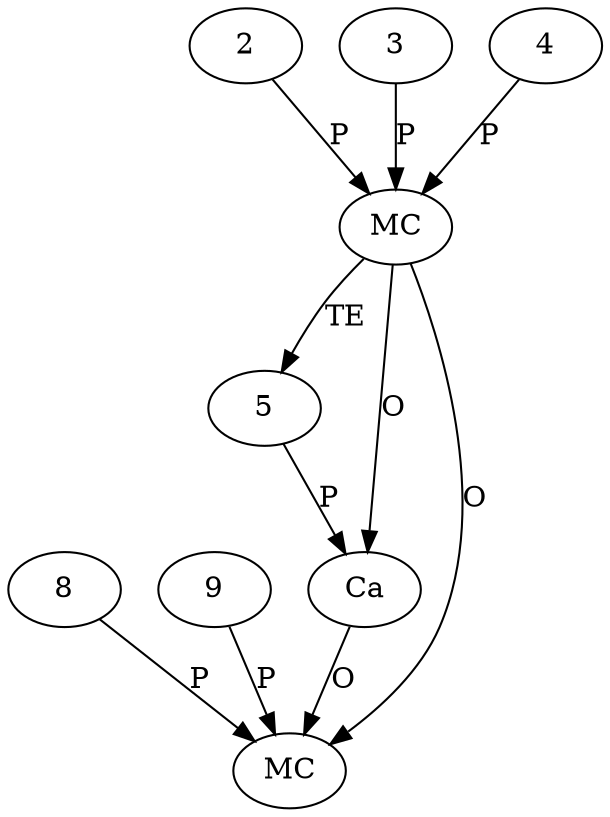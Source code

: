 digraph "AUG" {

  1 [ label="MC" s="add()" t="ArrayUtils" l="418" ];
  2 [ t="double[]" n="dummy_" ];
  3 [ t="long[]" n="dummy_" ];
  4 [ t="char" v="'c'" ];
  5 [ t="IndexOutOfBoundsException" n="e" ];
  6 [ label="MC" s="equals()" t="Arrays" l="559" ];
  7 [ label="Ca" t="IndexOutOfBoundsException" ];
  8 [ t="long[]" n="dummy_" ];
  9 [ t="long[]" n="dummy_" ];
  2 -> 1 [ label="P" ];
  3 -> 1 [ label="P" ];
  4 -> 1 [ label="P" ];
  1 -> 5 [ label="TE" ];
  1 -> 6 [ label="O" ];
  7 -> 6 [ label="O" ];
  9 -> 6 [ label="P" ];
  8 -> 6 [ label="P" ];
  5 -> 7 [ label="P" ];
  1 -> 7 [ label="O" ];
}
